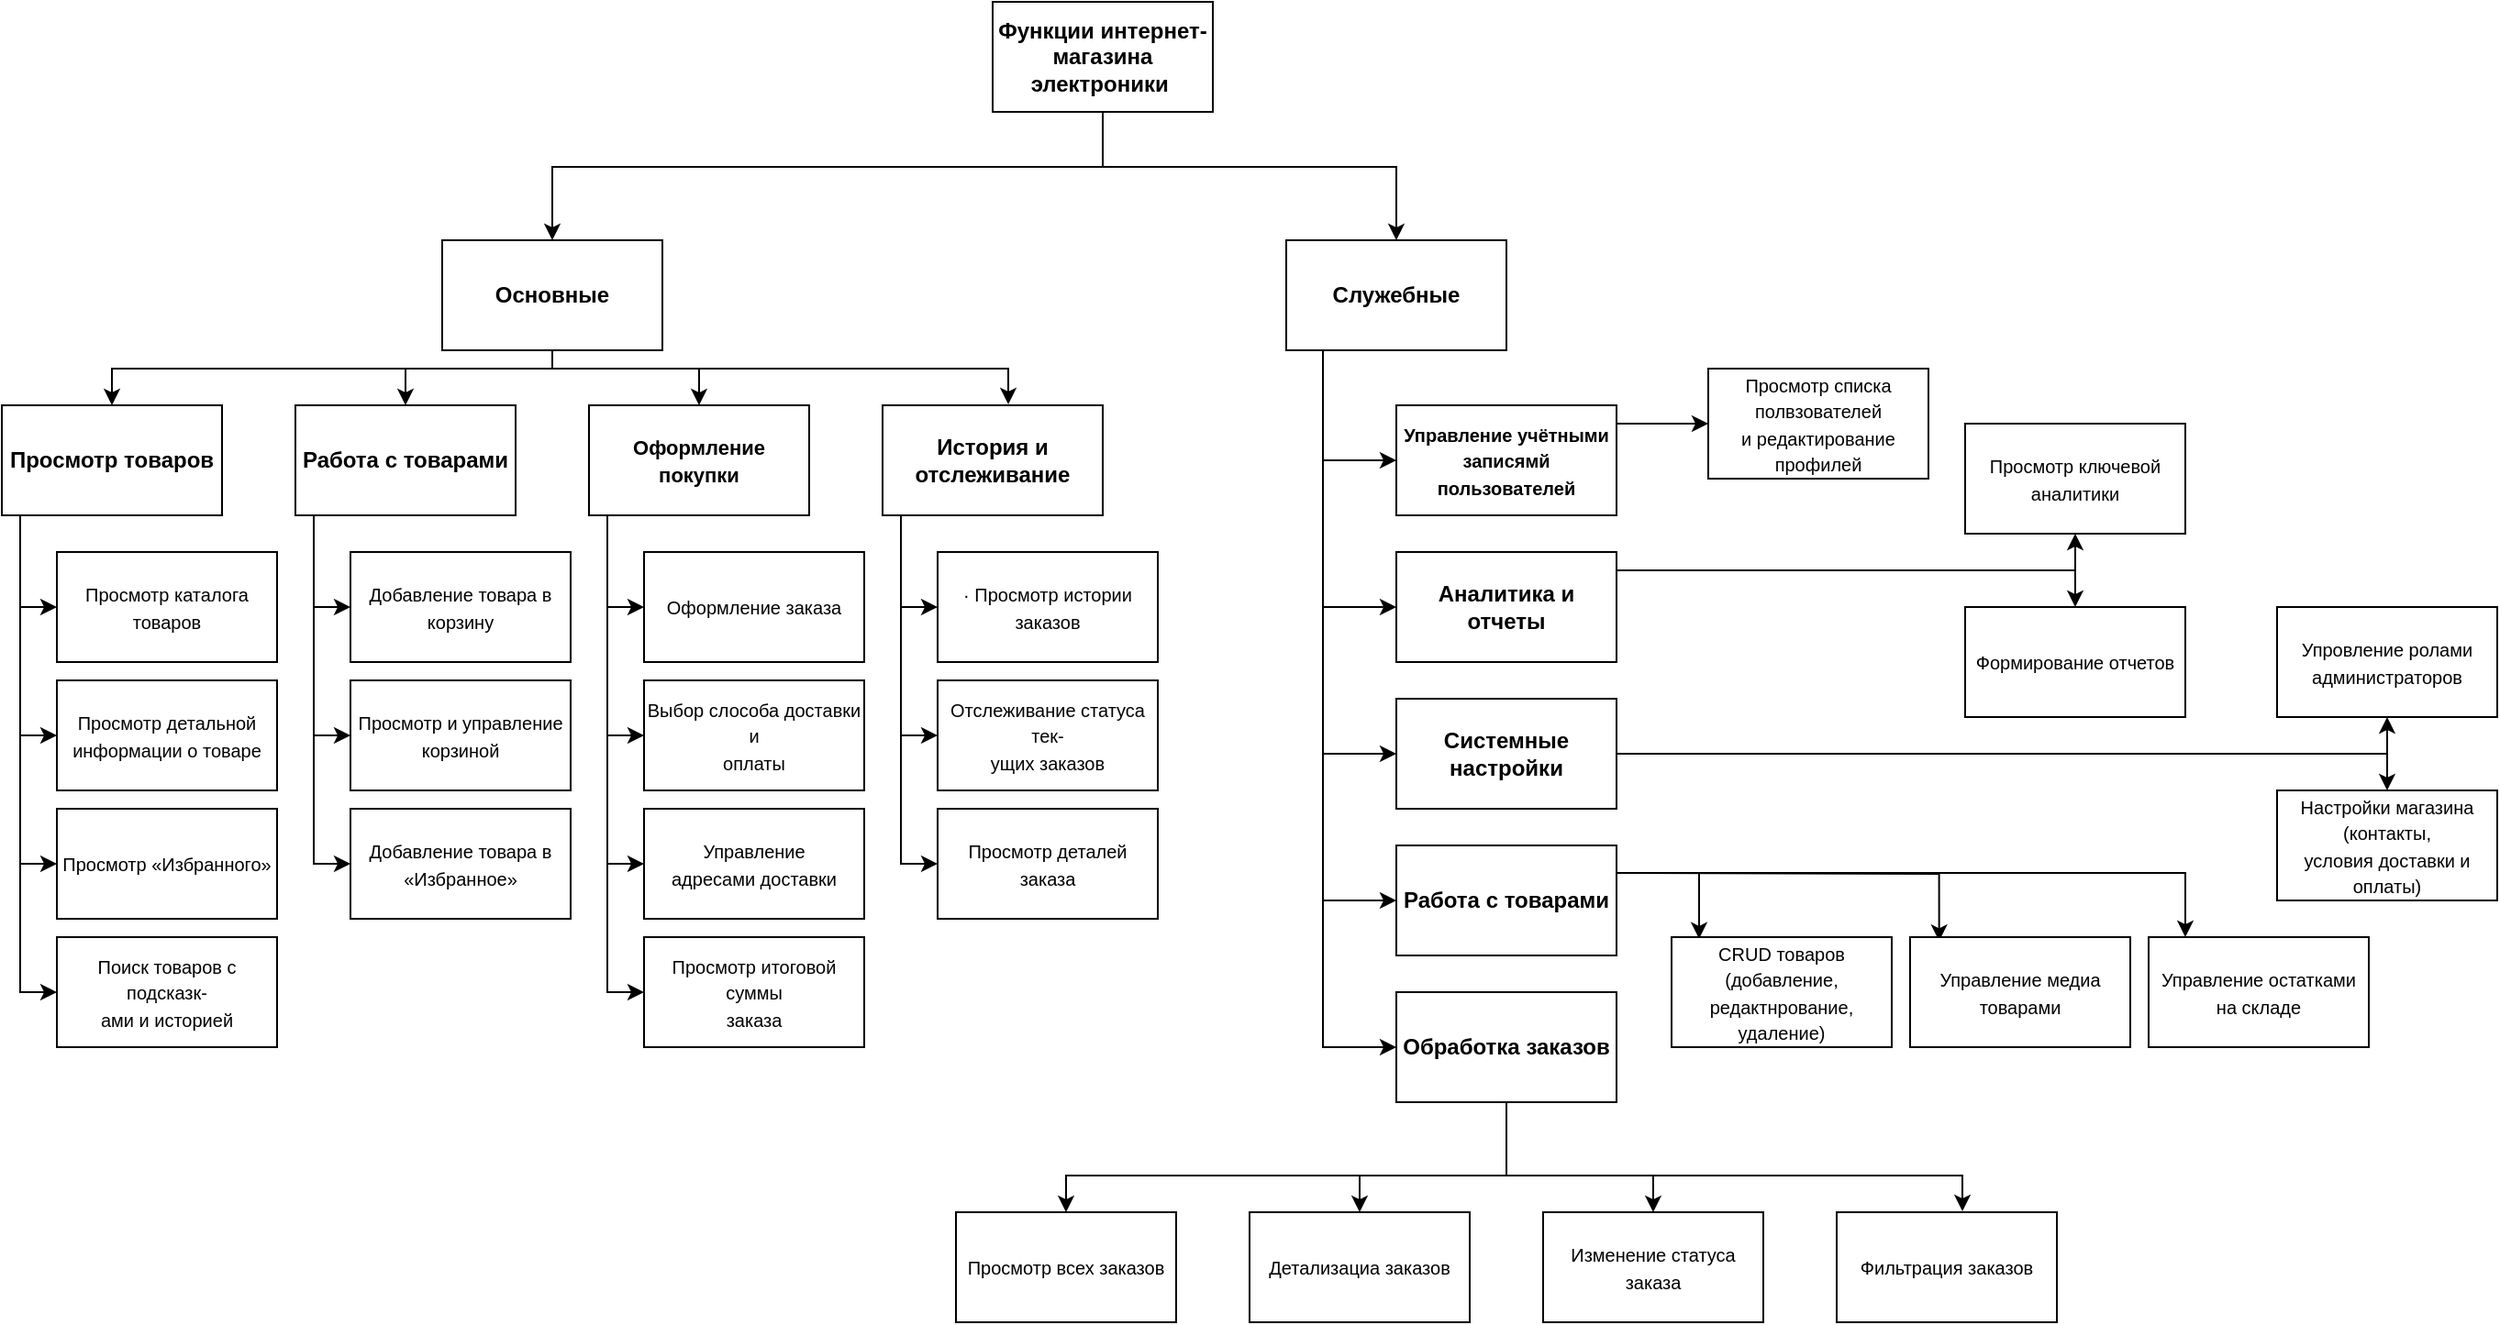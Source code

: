 <mxfile version="28.2.3">
  <diagram name="Page-1" id="37BSEBNf0XaFQHF_BJRE">
    <mxGraphModel dx="3114" dy="993" grid="1" gridSize="10" guides="1" tooltips="1" connect="1" arrows="1" fold="1" page="1" pageScale="1" pageWidth="827" pageHeight="1169" math="0" shadow="0">
      <root>
        <mxCell id="0" />
        <mxCell id="1" parent="0" />
        <mxCell id="NG2ErvIE6pe2cnos1UDm-1" value="&lt;b&gt;Функции интернет- магазина электроники&amp;nbsp;&lt;/b&gt;" style="rounded=0;whiteSpace=wrap;html=1;" vertex="1" parent="1">
          <mxGeometry x="380" y="70" width="120" height="60" as="geometry" />
        </mxCell>
        <mxCell id="NG2ErvIE6pe2cnos1UDm-2" value="" style="endArrow=classic;html=1;rounded=0;exitX=0.5;exitY=1;exitDx=0;exitDy=0;entryX=0.5;entryY=0;entryDx=0;entryDy=0;" edge="1" parent="1" source="NG2ErvIE6pe2cnos1UDm-1" target="NG2ErvIE6pe2cnos1UDm-4">
          <mxGeometry width="50" height="50" relative="1" as="geometry">
            <mxPoint x="350" y="400" as="sourcePoint" />
            <mxPoint x="280" y="210" as="targetPoint" />
            <Array as="points">
              <mxPoint x="440" y="160" />
              <mxPoint x="140" y="160" />
            </Array>
          </mxGeometry>
        </mxCell>
        <mxCell id="NG2ErvIE6pe2cnos1UDm-3" value="" style="endArrow=classic;html=1;rounded=0;exitX=0.5;exitY=1;exitDx=0;exitDy=0;" edge="1" parent="1" source="NG2ErvIE6pe2cnos1UDm-1">
          <mxGeometry width="50" height="50" relative="1" as="geometry">
            <mxPoint x="490" y="290" as="sourcePoint" />
            <mxPoint x="600" y="200" as="targetPoint" />
            <Array as="points">
              <mxPoint x="440" y="160" />
              <mxPoint x="600" y="160" />
            </Array>
          </mxGeometry>
        </mxCell>
        <mxCell id="NG2ErvIE6pe2cnos1UDm-13" style="edgeStyle=orthogonalEdgeStyle;rounded=0;orthogonalLoop=1;jettySize=auto;html=1;" edge="1" parent="1" source="NG2ErvIE6pe2cnos1UDm-4" target="NG2ErvIE6pe2cnos1UDm-7">
          <mxGeometry relative="1" as="geometry">
            <Array as="points">
              <mxPoint x="140" y="270" />
              <mxPoint x="-100" y="270" />
            </Array>
          </mxGeometry>
        </mxCell>
        <mxCell id="NG2ErvIE6pe2cnos1UDm-14" style="edgeStyle=orthogonalEdgeStyle;rounded=0;orthogonalLoop=1;jettySize=auto;html=1;" edge="1" parent="1" source="NG2ErvIE6pe2cnos1UDm-4" target="NG2ErvIE6pe2cnos1UDm-6">
          <mxGeometry relative="1" as="geometry">
            <Array as="points">
              <mxPoint x="140" y="270" />
              <mxPoint x="60" y="270" />
            </Array>
          </mxGeometry>
        </mxCell>
        <mxCell id="NG2ErvIE6pe2cnos1UDm-15" style="edgeStyle=orthogonalEdgeStyle;rounded=0;orthogonalLoop=1;jettySize=auto;html=1;entryX=0.5;entryY=0;entryDx=0;entryDy=0;" edge="1" parent="1" source="NG2ErvIE6pe2cnos1UDm-4" target="NG2ErvIE6pe2cnos1UDm-8">
          <mxGeometry relative="1" as="geometry">
            <Array as="points">
              <mxPoint x="140" y="270" />
              <mxPoint x="220" y="270" />
            </Array>
          </mxGeometry>
        </mxCell>
        <mxCell id="NG2ErvIE6pe2cnos1UDm-4" value="&lt;b&gt;Основные&lt;/b&gt;" style="rounded=0;whiteSpace=wrap;html=1;" vertex="1" parent="1">
          <mxGeometry x="80" y="200" width="120" height="60" as="geometry" />
        </mxCell>
        <mxCell id="NG2ErvIE6pe2cnos1UDm-45" style="edgeStyle=orthogonalEdgeStyle;rounded=0;orthogonalLoop=1;jettySize=auto;html=1;entryX=0;entryY=0.5;entryDx=0;entryDy=0;" edge="1" parent="1" source="NG2ErvIE6pe2cnos1UDm-5" target="NG2ErvIE6pe2cnos1UDm-44">
          <mxGeometry relative="1" as="geometry">
            <Array as="points">
              <mxPoint x="560" y="320" />
            </Array>
          </mxGeometry>
        </mxCell>
        <mxCell id="NG2ErvIE6pe2cnos1UDm-50" style="edgeStyle=orthogonalEdgeStyle;rounded=0;orthogonalLoop=1;jettySize=auto;html=1;entryX=0;entryY=0.5;entryDx=0;entryDy=0;" edge="1" parent="1" source="NG2ErvIE6pe2cnos1UDm-5" target="NG2ErvIE6pe2cnos1UDm-46">
          <mxGeometry relative="1" as="geometry">
            <Array as="points">
              <mxPoint x="560" y="400" />
            </Array>
          </mxGeometry>
        </mxCell>
        <mxCell id="NG2ErvIE6pe2cnos1UDm-51" style="edgeStyle=orthogonalEdgeStyle;rounded=0;orthogonalLoop=1;jettySize=auto;html=1;entryX=0;entryY=0.5;entryDx=0;entryDy=0;" edge="1" parent="1" source="NG2ErvIE6pe2cnos1UDm-5" target="NG2ErvIE6pe2cnos1UDm-47">
          <mxGeometry relative="1" as="geometry">
            <Array as="points">
              <mxPoint x="560" y="480" />
            </Array>
          </mxGeometry>
        </mxCell>
        <mxCell id="NG2ErvIE6pe2cnos1UDm-52" style="edgeStyle=orthogonalEdgeStyle;rounded=0;orthogonalLoop=1;jettySize=auto;html=1;entryX=0;entryY=0.5;entryDx=0;entryDy=0;" edge="1" parent="1" source="NG2ErvIE6pe2cnos1UDm-5" target="NG2ErvIE6pe2cnos1UDm-48">
          <mxGeometry relative="1" as="geometry">
            <Array as="points">
              <mxPoint x="560" y="560" />
            </Array>
          </mxGeometry>
        </mxCell>
        <mxCell id="NG2ErvIE6pe2cnos1UDm-53" style="edgeStyle=orthogonalEdgeStyle;rounded=0;orthogonalLoop=1;jettySize=auto;html=1;entryX=0;entryY=0.5;entryDx=0;entryDy=0;" edge="1" parent="1" source="NG2ErvIE6pe2cnos1UDm-5" target="NG2ErvIE6pe2cnos1UDm-49">
          <mxGeometry relative="1" as="geometry">
            <Array as="points">
              <mxPoint x="560" y="640" />
            </Array>
          </mxGeometry>
        </mxCell>
        <mxCell id="NG2ErvIE6pe2cnos1UDm-5" value="&lt;b&gt;Служебные&lt;/b&gt;" style="rounded=0;whiteSpace=wrap;html=1;" vertex="1" parent="1">
          <mxGeometry x="540" y="200" width="120" height="60" as="geometry" />
        </mxCell>
        <mxCell id="NG2ErvIE6pe2cnos1UDm-23" style="edgeStyle=orthogonalEdgeStyle;rounded=0;orthogonalLoop=1;jettySize=auto;html=1;entryX=0;entryY=0.5;entryDx=0;entryDy=0;" edge="1" parent="1" source="NG2ErvIE6pe2cnos1UDm-6" target="NG2ErvIE6pe2cnos1UDm-22">
          <mxGeometry relative="1" as="geometry">
            <Array as="points">
              <mxPoint x="10" y="400" />
            </Array>
          </mxGeometry>
        </mxCell>
        <mxCell id="NG2ErvIE6pe2cnos1UDm-26" style="edgeStyle=orthogonalEdgeStyle;rounded=0;orthogonalLoop=1;jettySize=auto;html=1;entryX=0;entryY=0.5;entryDx=0;entryDy=0;" edge="1" parent="1" source="NG2ErvIE6pe2cnos1UDm-6" target="NG2ErvIE6pe2cnos1UDm-24">
          <mxGeometry relative="1" as="geometry">
            <Array as="points">
              <mxPoint x="10" y="470" />
            </Array>
          </mxGeometry>
        </mxCell>
        <mxCell id="NG2ErvIE6pe2cnos1UDm-27" style="edgeStyle=orthogonalEdgeStyle;rounded=0;orthogonalLoop=1;jettySize=auto;html=1;entryX=0;entryY=0.5;entryDx=0;entryDy=0;" edge="1" parent="1" source="NG2ErvIE6pe2cnos1UDm-6" target="NG2ErvIE6pe2cnos1UDm-25">
          <mxGeometry relative="1" as="geometry">
            <Array as="points">
              <mxPoint x="10" y="540" />
            </Array>
          </mxGeometry>
        </mxCell>
        <mxCell id="NG2ErvIE6pe2cnos1UDm-6" value="&lt;b style=&quot;&quot;&gt;&lt;font style=&quot;font-size: 12px;&quot;&gt;Работа с товарами&lt;/font&gt;&lt;/b&gt;" style="rounded=0;whiteSpace=wrap;html=1;" vertex="1" parent="1">
          <mxGeometry y="290" width="120" height="60" as="geometry" />
        </mxCell>
        <mxCell id="NG2ErvIE6pe2cnos1UDm-17" style="edgeStyle=orthogonalEdgeStyle;rounded=0;orthogonalLoop=1;jettySize=auto;html=1;entryX=0;entryY=0.5;entryDx=0;entryDy=0;" edge="1" parent="1" source="NG2ErvIE6pe2cnos1UDm-7" target="NG2ErvIE6pe2cnos1UDm-10">
          <mxGeometry relative="1" as="geometry">
            <Array as="points">
              <mxPoint x="-150" y="400" />
            </Array>
          </mxGeometry>
        </mxCell>
        <mxCell id="NG2ErvIE6pe2cnos1UDm-19" style="edgeStyle=orthogonalEdgeStyle;rounded=0;orthogonalLoop=1;jettySize=auto;html=1;entryX=0;entryY=0.5;entryDx=0;entryDy=0;" edge="1" parent="1" source="NG2ErvIE6pe2cnos1UDm-7" target="NG2ErvIE6pe2cnos1UDm-11">
          <mxGeometry relative="1" as="geometry">
            <Array as="points">
              <mxPoint x="-150" y="470" />
            </Array>
          </mxGeometry>
        </mxCell>
        <mxCell id="NG2ErvIE6pe2cnos1UDm-20" style="edgeStyle=orthogonalEdgeStyle;rounded=0;orthogonalLoop=1;jettySize=auto;html=1;entryX=0;entryY=0.5;entryDx=0;entryDy=0;" edge="1" parent="1" source="NG2ErvIE6pe2cnos1UDm-7" target="NG2ErvIE6pe2cnos1UDm-12">
          <mxGeometry relative="1" as="geometry">
            <Array as="points">
              <mxPoint x="-150" y="540" />
            </Array>
          </mxGeometry>
        </mxCell>
        <mxCell id="NG2ErvIE6pe2cnos1UDm-21" style="edgeStyle=orthogonalEdgeStyle;rounded=0;orthogonalLoop=1;jettySize=auto;html=1;entryX=0;entryY=0.5;entryDx=0;entryDy=0;" edge="1" parent="1" source="NG2ErvIE6pe2cnos1UDm-7" target="NG2ErvIE6pe2cnos1UDm-18">
          <mxGeometry relative="1" as="geometry">
            <Array as="points">
              <mxPoint x="-150" y="610" />
            </Array>
          </mxGeometry>
        </mxCell>
        <mxCell id="NG2ErvIE6pe2cnos1UDm-7" value="&lt;b style=&quot;&quot;&gt;&lt;font style=&quot;font-size: 12px;&quot;&gt;Просмотр товаров&lt;/font&gt;&lt;/b&gt;" style="rounded=0;whiteSpace=wrap;html=1;" vertex="1" parent="1">
          <mxGeometry x="-160" y="290" width="120" height="60" as="geometry" />
        </mxCell>
        <mxCell id="NG2ErvIE6pe2cnos1UDm-8" value="&lt;b style=&quot;&quot;&gt;&lt;font style=&quot;font-size: 11px;&quot;&gt;Оформление покупки&lt;/font&gt;&lt;/b&gt;" style="rounded=0;whiteSpace=wrap;html=1;" vertex="1" parent="1">
          <mxGeometry x="160" y="290" width="120" height="60" as="geometry" />
        </mxCell>
        <mxCell id="NG2ErvIE6pe2cnos1UDm-9" value="&lt;b style=&quot;&quot;&gt;&lt;font style=&quot;font-size: 12px;&quot;&gt;История и отслеживание&lt;/font&gt;&lt;/b&gt;" style="rounded=0;whiteSpace=wrap;html=1;" vertex="1" parent="1">
          <mxGeometry x="320" y="290" width="120" height="60" as="geometry" />
        </mxCell>
        <mxCell id="NG2ErvIE6pe2cnos1UDm-10" value="&lt;font style=&quot;font-size: 10px;&quot;&gt;Просмотр каталога товаров&lt;/font&gt;" style="rounded=0;whiteSpace=wrap;html=1;" vertex="1" parent="1">
          <mxGeometry x="-130" y="370" width="120" height="60" as="geometry" />
        </mxCell>
        <mxCell id="NG2ErvIE6pe2cnos1UDm-11" value="&lt;div&gt;&lt;font style=&quot;font-size: 10px;&quot;&gt;Просмотр детальной&lt;/font&gt;&lt;/div&gt;&lt;div&gt;&lt;font style=&quot;font-size: 10px;&quot;&gt;информации о товаре&lt;/font&gt;&lt;/div&gt;" style="rounded=0;whiteSpace=wrap;html=1;" vertex="1" parent="1">
          <mxGeometry x="-130" y="440" width="120" height="60" as="geometry" />
        </mxCell>
        <mxCell id="NG2ErvIE6pe2cnos1UDm-12" value="&lt;font style=&quot;font-size: 10px;&quot;&gt;Просмотр «Избранного»&lt;/font&gt;" style="rounded=0;whiteSpace=wrap;html=1;" vertex="1" parent="1">
          <mxGeometry x="-130" y="510" width="120" height="60" as="geometry" />
        </mxCell>
        <mxCell id="NG2ErvIE6pe2cnos1UDm-16" style="edgeStyle=orthogonalEdgeStyle;rounded=0;orthogonalLoop=1;jettySize=auto;html=1;entryX=0.571;entryY=-0.009;entryDx=0;entryDy=0;entryPerimeter=0;" edge="1" parent="1" source="NG2ErvIE6pe2cnos1UDm-4" target="NG2ErvIE6pe2cnos1UDm-9">
          <mxGeometry relative="1" as="geometry">
            <Array as="points">
              <mxPoint x="140" y="270" />
              <mxPoint x="389" y="270" />
            </Array>
          </mxGeometry>
        </mxCell>
        <mxCell id="NG2ErvIE6pe2cnos1UDm-18" value="&lt;div&gt;&lt;font style=&quot;font-size: 10px;&quot;&gt;Поиск товаров с подсказк-&lt;/font&gt;&lt;/div&gt;&lt;div&gt;&lt;font style=&quot;font-size: 10px;&quot;&gt;ами и историей&lt;/font&gt;&lt;/div&gt;" style="rounded=0;whiteSpace=wrap;html=1;" vertex="1" parent="1">
          <mxGeometry x="-130" y="580" width="120" height="60" as="geometry" />
        </mxCell>
        <mxCell id="NG2ErvIE6pe2cnos1UDm-22" value="&lt;font style=&quot;font-size: 10px;&quot;&gt;Добавление товара в корзину&lt;/font&gt;" style="rounded=0;whiteSpace=wrap;html=1;" vertex="1" parent="1">
          <mxGeometry x="30" y="370" width="120" height="60" as="geometry" />
        </mxCell>
        <mxCell id="NG2ErvIE6pe2cnos1UDm-24" value="&lt;div&gt;&lt;font style=&quot;font-size: 10px;&quot;&gt;Просмотр и управление корзиной&lt;/font&gt;&lt;/div&gt;" style="rounded=0;whiteSpace=wrap;html=1;" vertex="1" parent="1">
          <mxGeometry x="30" y="440" width="120" height="60" as="geometry" />
        </mxCell>
        <mxCell id="NG2ErvIE6pe2cnos1UDm-25" value="&lt;div&gt;&lt;font style=&quot;font-size: 10px;&quot;&gt;Добавление товара в «Избран&lt;span style=&quot;background-color: transparent; color: light-dark(rgb(0, 0, 0), rgb(255, 255, 255));&quot;&gt;ное»&lt;/span&gt;&lt;/font&gt;&lt;/div&gt;" style="rounded=0;whiteSpace=wrap;html=1;" vertex="1" parent="1">
          <mxGeometry x="30" y="510" width="120" height="60" as="geometry" />
        </mxCell>
        <mxCell id="NG2ErvIE6pe2cnos1UDm-28" style="edgeStyle=orthogonalEdgeStyle;rounded=0;orthogonalLoop=1;jettySize=auto;html=1;entryX=0;entryY=0.5;entryDx=0;entryDy=0;" edge="1" parent="1" target="NG2ErvIE6pe2cnos1UDm-32">
          <mxGeometry relative="1" as="geometry">
            <mxPoint x="170" y="350" as="sourcePoint" />
            <Array as="points">
              <mxPoint x="170" y="400" />
            </Array>
          </mxGeometry>
        </mxCell>
        <mxCell id="NG2ErvIE6pe2cnos1UDm-29" style="edgeStyle=orthogonalEdgeStyle;rounded=0;orthogonalLoop=1;jettySize=auto;html=1;entryX=0;entryY=0.5;entryDx=0;entryDy=0;" edge="1" parent="1" target="NG2ErvIE6pe2cnos1UDm-33">
          <mxGeometry relative="1" as="geometry">
            <mxPoint x="170" y="350" as="sourcePoint" />
            <Array as="points">
              <mxPoint x="170" y="470" />
            </Array>
          </mxGeometry>
        </mxCell>
        <mxCell id="NG2ErvIE6pe2cnos1UDm-30" style="edgeStyle=orthogonalEdgeStyle;rounded=0;orthogonalLoop=1;jettySize=auto;html=1;entryX=0;entryY=0.5;entryDx=0;entryDy=0;" edge="1" parent="1" target="NG2ErvIE6pe2cnos1UDm-34">
          <mxGeometry relative="1" as="geometry">
            <mxPoint x="170" y="350" as="sourcePoint" />
            <Array as="points">
              <mxPoint x="170" y="540" />
            </Array>
          </mxGeometry>
        </mxCell>
        <mxCell id="NG2ErvIE6pe2cnos1UDm-31" style="edgeStyle=orthogonalEdgeStyle;rounded=0;orthogonalLoop=1;jettySize=auto;html=1;entryX=0;entryY=0.5;entryDx=0;entryDy=0;" edge="1" parent="1" target="NG2ErvIE6pe2cnos1UDm-35">
          <mxGeometry relative="1" as="geometry">
            <mxPoint x="170" y="350" as="sourcePoint" />
            <Array as="points">
              <mxPoint x="170" y="610" />
            </Array>
          </mxGeometry>
        </mxCell>
        <mxCell id="NG2ErvIE6pe2cnos1UDm-32" value="&lt;font style=&quot;font-size: 10px;&quot;&gt;Оформление заказа&lt;/font&gt;" style="rounded=0;whiteSpace=wrap;html=1;" vertex="1" parent="1">
          <mxGeometry x="190" y="370" width="120" height="60" as="geometry" />
        </mxCell>
        <mxCell id="NG2ErvIE6pe2cnos1UDm-33" value="&lt;div&gt;&lt;font style=&quot;font-size: 10px;&quot;&gt;Выбор слособа доставки и&lt;/font&gt;&lt;/div&gt;&lt;div&gt;&lt;font style=&quot;font-size: 10px;&quot;&gt;оплаты&lt;/font&gt;&lt;/div&gt;" style="rounded=0;whiteSpace=wrap;html=1;" vertex="1" parent="1">
          <mxGeometry x="190" y="440" width="120" height="60" as="geometry" />
        </mxCell>
        <mxCell id="NG2ErvIE6pe2cnos1UDm-34" value="&lt;font style=&quot;font-size: 10px;&quot;&gt;Управление адресами&amp;nbsp;доставки&lt;/font&gt;" style="rounded=0;whiteSpace=wrap;html=1;" vertex="1" parent="1">
          <mxGeometry x="190" y="510" width="120" height="60" as="geometry" />
        </mxCell>
        <mxCell id="NG2ErvIE6pe2cnos1UDm-35" value="&lt;div&gt;&lt;font style=&quot;font-size: 10px;&quot;&gt;Просмотр итоговой суммы&lt;/font&gt;&lt;/div&gt;&lt;div&gt;&lt;font style=&quot;font-size: 10px;&quot;&gt;заказа&lt;/font&gt;&lt;/div&gt;" style="rounded=0;whiteSpace=wrap;html=1;" vertex="1" parent="1">
          <mxGeometry x="190" y="580" width="120" height="60" as="geometry" />
        </mxCell>
        <mxCell id="NG2ErvIE6pe2cnos1UDm-36" style="edgeStyle=orthogonalEdgeStyle;rounded=0;orthogonalLoop=1;jettySize=auto;html=1;entryX=0;entryY=0.5;entryDx=0;entryDy=0;" edge="1" parent="1" target="NG2ErvIE6pe2cnos1UDm-40">
          <mxGeometry relative="1" as="geometry">
            <mxPoint x="330" y="350" as="sourcePoint" />
            <Array as="points">
              <mxPoint x="330" y="400" />
            </Array>
          </mxGeometry>
        </mxCell>
        <mxCell id="NG2ErvIE6pe2cnos1UDm-37" style="edgeStyle=orthogonalEdgeStyle;rounded=0;orthogonalLoop=1;jettySize=auto;html=1;entryX=0;entryY=0.5;entryDx=0;entryDy=0;" edge="1" parent="1" target="NG2ErvIE6pe2cnos1UDm-41">
          <mxGeometry relative="1" as="geometry">
            <mxPoint x="330" y="350" as="sourcePoint" />
            <Array as="points">
              <mxPoint x="330" y="470" />
            </Array>
          </mxGeometry>
        </mxCell>
        <mxCell id="NG2ErvIE6pe2cnos1UDm-38" style="edgeStyle=orthogonalEdgeStyle;rounded=0;orthogonalLoop=1;jettySize=auto;html=1;entryX=0;entryY=0.5;entryDx=0;entryDy=0;" edge="1" parent="1" target="NG2ErvIE6pe2cnos1UDm-42">
          <mxGeometry relative="1" as="geometry">
            <mxPoint x="330" y="350" as="sourcePoint" />
            <Array as="points">
              <mxPoint x="330" y="540" />
            </Array>
          </mxGeometry>
        </mxCell>
        <mxCell id="NG2ErvIE6pe2cnos1UDm-40" value="&lt;font style=&quot;font-size: 10px;&quot;&gt;· Просмотр истории заказов&lt;/font&gt;" style="rounded=0;whiteSpace=wrap;html=1;" vertex="1" parent="1">
          <mxGeometry x="350" y="370" width="120" height="60" as="geometry" />
        </mxCell>
        <mxCell id="NG2ErvIE6pe2cnos1UDm-41" value="&lt;div&gt;&lt;font style=&quot;font-size: 10px;&quot;&gt;Отслеживание статуса тек-&lt;/font&gt;&lt;/div&gt;&lt;div&gt;&lt;font style=&quot;font-size: 10px;&quot;&gt;ущих заказов&lt;/font&gt;&lt;/div&gt;" style="rounded=0;whiteSpace=wrap;html=1;" vertex="1" parent="1">
          <mxGeometry x="350" y="440" width="120" height="60" as="geometry" />
        </mxCell>
        <mxCell id="NG2ErvIE6pe2cnos1UDm-42" value="&lt;font style=&quot;font-size: 10px;&quot;&gt;Просмотр деталей заказа&lt;/font&gt;" style="rounded=0;whiteSpace=wrap;html=1;" vertex="1" parent="1">
          <mxGeometry x="350" y="510" width="120" height="60" as="geometry" />
        </mxCell>
        <mxCell id="NG2ErvIE6pe2cnos1UDm-66" style="edgeStyle=orthogonalEdgeStyle;rounded=0;orthogonalLoop=1;jettySize=auto;html=1;" edge="1" parent="1" source="NG2ErvIE6pe2cnos1UDm-44" target="NG2ErvIE6pe2cnos1UDm-54">
          <mxGeometry relative="1" as="geometry">
            <Array as="points">
              <mxPoint x="730" y="300" />
              <mxPoint x="730" y="300" />
            </Array>
          </mxGeometry>
        </mxCell>
        <mxCell id="NG2ErvIE6pe2cnos1UDm-44" value="&lt;div&gt;&lt;font style=&quot;font-size: 10px;&quot;&gt;&lt;b&gt;Управление учётными&lt;/b&gt;&lt;/font&gt;&lt;/div&gt;&lt;div&gt;&lt;font style=&quot;font-size: 10px;&quot;&gt;&lt;b&gt;записямй пользователей&lt;/b&gt;&lt;/font&gt;&lt;/div&gt;" style="rounded=0;whiteSpace=wrap;html=1;" vertex="1" parent="1">
          <mxGeometry x="600" y="290" width="120" height="60" as="geometry" />
        </mxCell>
        <mxCell id="NG2ErvIE6pe2cnos1UDm-68" style="edgeStyle=orthogonalEdgeStyle;rounded=0;orthogonalLoop=1;jettySize=auto;html=1;entryX=0.5;entryY=0;entryDx=0;entryDy=0;" edge="1" parent="1" source="NG2ErvIE6pe2cnos1UDm-46" target="NG2ErvIE6pe2cnos1UDm-63">
          <mxGeometry relative="1" as="geometry">
            <mxPoint x="940.0" y="400" as="targetPoint" />
            <Array as="points">
              <mxPoint x="970" y="380" />
            </Array>
          </mxGeometry>
        </mxCell>
        <mxCell id="NG2ErvIE6pe2cnos1UDm-69" style="edgeStyle=orthogonalEdgeStyle;rounded=0;orthogonalLoop=1;jettySize=auto;html=1;entryX=0.5;entryY=1;entryDx=0;entryDy=0;" edge="1" parent="1" source="NG2ErvIE6pe2cnos1UDm-46" target="NG2ErvIE6pe2cnos1UDm-64">
          <mxGeometry relative="1" as="geometry">
            <Array as="points">
              <mxPoint x="970" y="380" />
            </Array>
          </mxGeometry>
        </mxCell>
        <mxCell id="NG2ErvIE6pe2cnos1UDm-46" value="&lt;font style=&quot;font-size: 12px;&quot;&gt;&lt;b style=&quot;&quot;&gt;Аналитика и отчеты&lt;/b&gt;&lt;/font&gt;" style="rounded=0;whiteSpace=wrap;html=1;" vertex="1" parent="1">
          <mxGeometry x="600" y="370" width="120" height="60" as="geometry" />
        </mxCell>
        <mxCell id="NG2ErvIE6pe2cnos1UDm-47" value="&lt;font style=&quot;font-size: 12px;&quot;&gt;&lt;b style=&quot;&quot;&gt;Системные настройки&lt;/b&gt;&lt;/font&gt;" style="rounded=0;whiteSpace=wrap;html=1;" vertex="1" parent="1">
          <mxGeometry x="600" y="450" width="120" height="60" as="geometry" />
        </mxCell>
        <mxCell id="NG2ErvIE6pe2cnos1UDm-76" style="edgeStyle=orthogonalEdgeStyle;rounded=0;orthogonalLoop=1;jettySize=auto;html=1;entryX=0.132;entryY=0.036;entryDx=0;entryDy=0;entryPerimeter=0;" edge="1" parent="1" target="NG2ErvIE6pe2cnos1UDm-79">
          <mxGeometry relative="1" as="geometry">
            <mxPoint x="900" y="585" as="targetPoint" />
            <mxPoint x="720" y="545" as="sourcePoint" />
          </mxGeometry>
        </mxCell>
        <mxCell id="NG2ErvIE6pe2cnos1UDm-81" style="edgeStyle=orthogonalEdgeStyle;rounded=0;orthogonalLoop=1;jettySize=auto;html=1;exitX=1;exitY=0.25;exitDx=0;exitDy=0;entryX=0.125;entryY=0.015;entryDx=0;entryDy=0;entryPerimeter=0;" edge="1" parent="1" source="NG2ErvIE6pe2cnos1UDm-48" target="NG2ErvIE6pe2cnos1UDm-77">
          <mxGeometry relative="1" as="geometry">
            <mxPoint x="763" y="590" as="targetPoint" />
            <Array as="points">
              <mxPoint x="765" y="545" />
            </Array>
          </mxGeometry>
        </mxCell>
        <mxCell id="NG2ErvIE6pe2cnos1UDm-82" style="edgeStyle=orthogonalEdgeStyle;rounded=0;orthogonalLoop=1;jettySize=auto;html=1;exitX=1;exitY=0.25;exitDx=0;exitDy=0;" edge="1" parent="1" source="NG2ErvIE6pe2cnos1UDm-48" target="NG2ErvIE6pe2cnos1UDm-80">
          <mxGeometry relative="1" as="geometry">
            <Array as="points">
              <mxPoint x="1030" y="545" />
            </Array>
          </mxGeometry>
        </mxCell>
        <mxCell id="NG2ErvIE6pe2cnos1UDm-48" value="&lt;font style=&quot;font-size: 12px;&quot;&gt;&lt;b style=&quot;&quot;&gt;Работа с товарами&lt;/b&gt;&lt;/font&gt;" style="rounded=0;whiteSpace=wrap;html=1;" vertex="1" parent="1">
          <mxGeometry x="600" y="530" width="120" height="60" as="geometry" />
        </mxCell>
        <mxCell id="NG2ErvIE6pe2cnos1UDm-49" value="&lt;font style=&quot;font-size: 12px;&quot;&gt;&lt;b style=&quot;&quot;&gt;Oбpaботка заказов&lt;/b&gt;&lt;/font&gt;" style="rounded=0;whiteSpace=wrap;html=1;" vertex="1" parent="1">
          <mxGeometry x="600" y="610" width="120" height="60" as="geometry" />
        </mxCell>
        <mxCell id="NG2ErvIE6pe2cnos1UDm-54" value="&lt;div&gt;&lt;font style=&quot;font-size: 10px;&quot;&gt;Просмотр списка&lt;/font&gt;&lt;font style=&quot;font-size: 10px;&quot;&gt; &lt;/font&gt;&lt;font style=&quot;font-size: 10px;&quot;&gt;&lt;font style=&quot;&quot;&gt;полвзоват&lt;/font&gt;&lt;font style=&quot;background-color: transparent; color: light-dark(rgb(0, 0, 0), rgb(255, 255, 255));&quot;&gt;елей и&lt;/font&gt;&lt;/font&gt;&lt;font style=&quot;background-color: transparent; color: light-dark(rgb(0, 0, 0), rgb(255, 255, 255)); font-size: 10px;&quot;&gt;&amp;nbsp;редактирование про&lt;/font&gt;&lt;span style=&quot;background-color: transparent; color: light-dark(rgb(0, 0, 0), rgb(255, 255, 255)); font-size: 10px;&quot;&gt;филей&lt;/span&gt;&lt;/div&gt;" style="rounded=0;whiteSpace=wrap;html=1;" vertex="1" parent="1">
          <mxGeometry x="770" y="270" width="120" height="60" as="geometry" />
        </mxCell>
        <mxCell id="NG2ErvIE6pe2cnos1UDm-55" style="edgeStyle=orthogonalEdgeStyle;rounded=0;orthogonalLoop=1;jettySize=auto;html=1;" edge="1" parent="1" target="NG2ErvIE6pe2cnos1UDm-59">
          <mxGeometry relative="1" as="geometry">
            <mxPoint x="660" y="700" as="sourcePoint" />
            <Array as="points">
              <mxPoint x="660" y="710" />
              <mxPoint x="420" y="710" />
            </Array>
          </mxGeometry>
        </mxCell>
        <mxCell id="NG2ErvIE6pe2cnos1UDm-56" style="edgeStyle=orthogonalEdgeStyle;rounded=0;orthogonalLoop=1;jettySize=auto;html=1;" edge="1" parent="1" target="NG2ErvIE6pe2cnos1UDm-58">
          <mxGeometry relative="1" as="geometry">
            <mxPoint x="660" y="700" as="sourcePoint" />
            <Array as="points">
              <mxPoint x="660" y="710" />
              <mxPoint x="580" y="710" />
            </Array>
          </mxGeometry>
        </mxCell>
        <mxCell id="NG2ErvIE6pe2cnos1UDm-57" style="edgeStyle=orthogonalEdgeStyle;rounded=0;orthogonalLoop=1;jettySize=auto;html=1;entryX=0.5;entryY=0;entryDx=0;entryDy=0;" edge="1" parent="1" target="NG2ErvIE6pe2cnos1UDm-60">
          <mxGeometry relative="1" as="geometry">
            <mxPoint x="660" y="700" as="sourcePoint" />
            <Array as="points">
              <mxPoint x="660" y="710" />
              <mxPoint x="740" y="710" />
            </Array>
          </mxGeometry>
        </mxCell>
        <mxCell id="NG2ErvIE6pe2cnos1UDm-58" value="&lt;font style=&quot;font-size: 10px;&quot;&gt;Детализациа заказов&lt;/font&gt;" style="rounded=0;whiteSpace=wrap;html=1;" vertex="1" parent="1">
          <mxGeometry x="520" y="730" width="120" height="60" as="geometry" />
        </mxCell>
        <mxCell id="NG2ErvIE6pe2cnos1UDm-59" value="&lt;font style=&quot;font-size: 10px;&quot;&gt;Просмотр всех заказов&lt;/font&gt;" style="rounded=0;whiteSpace=wrap;html=1;" vertex="1" parent="1">
          <mxGeometry x="360" y="730" width="120" height="60" as="geometry" />
        </mxCell>
        <mxCell id="NG2ErvIE6pe2cnos1UDm-60" value="&lt;font style=&quot;font-size: 10px;&quot;&gt;Изменение статуса заказа&lt;/font&gt;" style="rounded=0;whiteSpace=wrap;html=1;" vertex="1" parent="1">
          <mxGeometry x="680" y="730" width="120" height="60" as="geometry" />
        </mxCell>
        <mxCell id="NG2ErvIE6pe2cnos1UDm-61" value="&lt;font style=&quot;font-size: 10px;&quot;&gt;Фильтрация заказов&lt;/font&gt;" style="rounded=0;whiteSpace=wrap;html=1;" vertex="1" parent="1">
          <mxGeometry x="840" y="730" width="120" height="60" as="geometry" />
        </mxCell>
        <mxCell id="NG2ErvIE6pe2cnos1UDm-62" style="edgeStyle=orthogonalEdgeStyle;rounded=0;orthogonalLoop=1;jettySize=auto;html=1;entryX=0.571;entryY=-0.009;entryDx=0;entryDy=0;entryPerimeter=0;exitX=0.5;exitY=1;exitDx=0;exitDy=0;" edge="1" parent="1" target="NG2ErvIE6pe2cnos1UDm-61" source="NG2ErvIE6pe2cnos1UDm-49">
          <mxGeometry relative="1" as="geometry">
            <mxPoint x="660" y="700" as="sourcePoint" />
            <Array as="points">
              <mxPoint x="660" y="710" />
              <mxPoint x="909" y="710" />
            </Array>
          </mxGeometry>
        </mxCell>
        <mxCell id="NG2ErvIE6pe2cnos1UDm-63" value="&lt;font style=&quot;font-size: 10px;&quot;&gt;Формирование отчетов&lt;/font&gt;" style="rounded=0;whiteSpace=wrap;html=1;" vertex="1" parent="1">
          <mxGeometry x="910" y="400" width="120" height="60" as="geometry" />
        </mxCell>
        <mxCell id="NG2ErvIE6pe2cnos1UDm-64" value="&lt;font style=&quot;font-size: 10px;&quot;&gt;Просмотр ключевой аналитики&lt;/font&gt;" style="rounded=0;whiteSpace=wrap;html=1;" vertex="1" parent="1">
          <mxGeometry x="910" y="300" width="120" height="60" as="geometry" />
        </mxCell>
        <mxCell id="NG2ErvIE6pe2cnos1UDm-72" style="edgeStyle=orthogonalEdgeStyle;rounded=0;orthogonalLoop=1;jettySize=auto;html=1;entryX=0.5;entryY=0;entryDx=0;entryDy=0;" edge="1" parent="1" target="NG2ErvIE6pe2cnos1UDm-74">
          <mxGeometry relative="1" as="geometry">
            <mxPoint x="1080.0" y="500" as="targetPoint" />
            <mxPoint x="860" y="480" as="sourcePoint" />
            <Array as="points">
              <mxPoint x="1140" y="480" />
            </Array>
          </mxGeometry>
        </mxCell>
        <mxCell id="NG2ErvIE6pe2cnos1UDm-73" style="edgeStyle=orthogonalEdgeStyle;rounded=0;orthogonalLoop=1;jettySize=auto;html=1;entryX=0.5;entryY=1;entryDx=0;entryDy=0;exitX=1;exitY=0.25;exitDx=0;exitDy=0;" edge="1" parent="1" target="NG2ErvIE6pe2cnos1UDm-75" source="NG2ErvIE6pe2cnos1UDm-47">
          <mxGeometry relative="1" as="geometry">
            <mxPoint x="860" y="480" as="sourcePoint" />
            <Array as="points">
              <mxPoint x="720" y="480" />
              <mxPoint x="1140" y="480" />
            </Array>
          </mxGeometry>
        </mxCell>
        <mxCell id="NG2ErvIE6pe2cnos1UDm-74" value="&lt;div&gt;&lt;font style=&quot;font-size: 10px;&quot;&gt;Настройки магазина (контакты,&lt;/font&gt;&lt;/div&gt;&lt;div&gt;&lt;font style=&quot;font-size: 10px;&quot;&gt;условия доставки и оплаты)&lt;/font&gt;&lt;/div&gt;" style="rounded=0;whiteSpace=wrap;html=1;" vertex="1" parent="1">
          <mxGeometry x="1080" y="500" width="120" height="60" as="geometry" />
        </mxCell>
        <mxCell id="NG2ErvIE6pe2cnos1UDm-75" value="&lt;div&gt;&lt;font style=&quot;font-size: 10px;&quot;&gt;Упровление ролами&lt;/font&gt;&lt;/div&gt;&lt;div&gt;&lt;font style=&quot;font-size: 10px;&quot;&gt;администраторов&lt;/font&gt;&lt;/div&gt;" style="rounded=0;whiteSpace=wrap;html=1;" vertex="1" parent="1">
          <mxGeometry x="1080" y="400" width="120" height="60" as="geometry" />
        </mxCell>
        <mxCell id="NG2ErvIE6pe2cnos1UDm-77" value="&lt;div&gt;&lt;font style=&quot;font-size: 10px;&quot;&gt;CRUD товаров (добавление,&lt;/font&gt;&lt;/div&gt;&lt;div&gt;&lt;font style=&quot;font-size: 10px;&quot;&gt;редактнрование, удаление)&lt;/font&gt;&lt;/div&gt;" style="rounded=0;whiteSpace=wrap;html=1;" vertex="1" parent="1">
          <mxGeometry x="750" y="580" width="120" height="60" as="geometry" />
        </mxCell>
        <mxCell id="NG2ErvIE6pe2cnos1UDm-79" value="&lt;font style=&quot;font-size: 10px;&quot;&gt;Управление медиа товарами&lt;/font&gt;" style="rounded=0;whiteSpace=wrap;html=1;" vertex="1" parent="1">
          <mxGeometry x="880" y="580" width="120" height="60" as="geometry" />
        </mxCell>
        <mxCell id="NG2ErvIE6pe2cnos1UDm-80" value="&lt;div&gt;&lt;font style=&quot;font-size: 10px;&quot;&gt;Управление остатками на скла&lt;/font&gt;&lt;span style=&quot;background-color: transparent; color: light-dark(rgb(0, 0, 0), rgb(255, 255, 255));&quot;&gt;&lt;font style=&quot;font-size: 10px;&quot;&gt;де&lt;/font&gt;&lt;/span&gt;&lt;/div&gt;" style="rounded=0;whiteSpace=wrap;html=1;" vertex="1" parent="1">
          <mxGeometry x="1010" y="580" width="120" height="60" as="geometry" />
        </mxCell>
      </root>
    </mxGraphModel>
  </diagram>
</mxfile>

